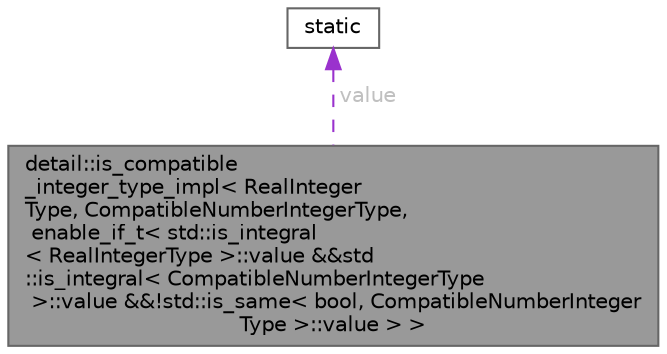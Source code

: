 digraph "detail::is_compatible_integer_type_impl&lt; RealIntegerType, CompatibleNumberIntegerType, enable_if_t&lt; std::is_integral&lt; RealIntegerType &gt;::value &amp;&amp;std::is_integral&lt; CompatibleNumberIntegerType &gt;::value &amp;&amp;!std::is_same&lt; bool, CompatibleNumberIntegerType &gt;::value &gt; &gt;"
{
 // LATEX_PDF_SIZE
  bgcolor="transparent";
  edge [fontname=Helvetica,fontsize=10,labelfontname=Helvetica,labelfontsize=10];
  node [fontname=Helvetica,fontsize=10,shape=box,height=0.2,width=0.4];
  Node1 [id="Node000001",label="detail::is_compatible\l_integer_type_impl\< RealInteger\lType, CompatibleNumberIntegerType,\l enable_if_t\< std::is_integral\l\< RealIntegerType \>::value &&std\l::is_integral\< CompatibleNumberIntegerType\l \>::value &&!std::is_same\< bool, CompatibleNumberInteger\lType \>::value \> \>",height=0.2,width=0.4,color="gray40", fillcolor="grey60", style="filled", fontcolor="black",tooltip=" "];
  Node2 -> Node1 [id="edge1_Node000001_Node000002",dir="back",color="darkorchid3",style="dashed",tooltip=" ",label=" value",fontcolor="grey" ];
  Node2 [id="Node000002",label="static",height=0.2,width=0.4,color="gray40", fillcolor="white", style="filled",tooltip=" "];
}
